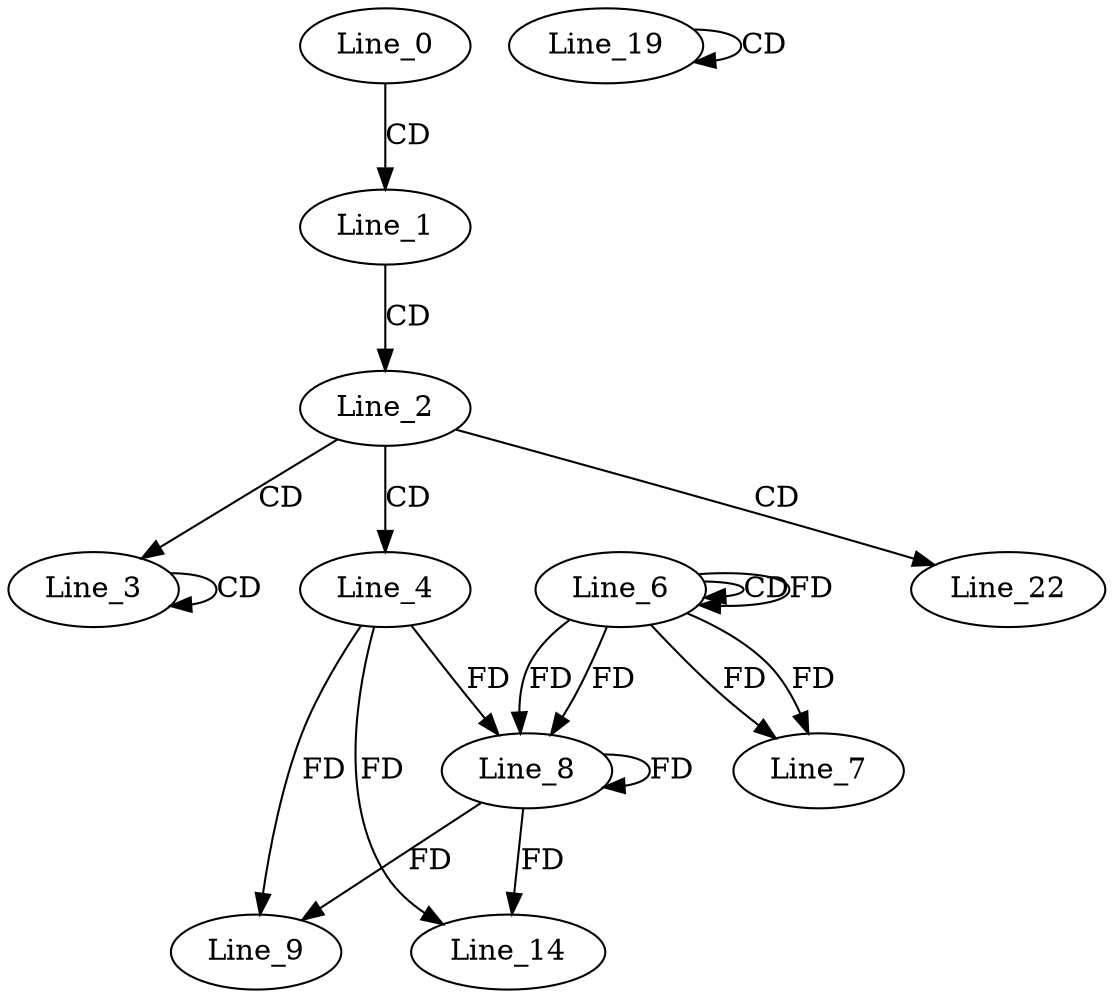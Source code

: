 digraph G {
  Line_0;
  Line_1;
  Line_2;
  Line_3;
  Line_3;
  Line_4;
  Line_6;
  Line_6;
  Line_7;
  Line_8;
  Line_8;
  Line_9;
  Line_14;
  Line_19;
  Line_19;
  Line_22;
  Line_0 -> Line_1 [ label="CD" ];
  Line_1 -> Line_2 [ label="CD" ];
  Line_2 -> Line_3 [ label="CD" ];
  Line_3 -> Line_3 [ label="CD" ];
  Line_2 -> Line_4 [ label="CD" ];
  Line_6 -> Line_6 [ label="CD" ];
  Line_6 -> Line_6 [ label="FD" ];
  Line_6 -> Line_7 [ label="FD" ];
  Line_6 -> Line_7 [ label="FD" ];
  Line_4 -> Line_8 [ label="FD" ];
  Line_8 -> Line_8 [ label="FD" ];
  Line_6 -> Line_8 [ label="FD" ];
  Line_6 -> Line_8 [ label="FD" ];
  Line_4 -> Line_9 [ label="FD" ];
  Line_8 -> Line_9 [ label="FD" ];
  Line_4 -> Line_14 [ label="FD" ];
  Line_8 -> Line_14 [ label="FD" ];
  Line_19 -> Line_19 [ label="CD" ];
  Line_2 -> Line_22 [ label="CD" ];
}
